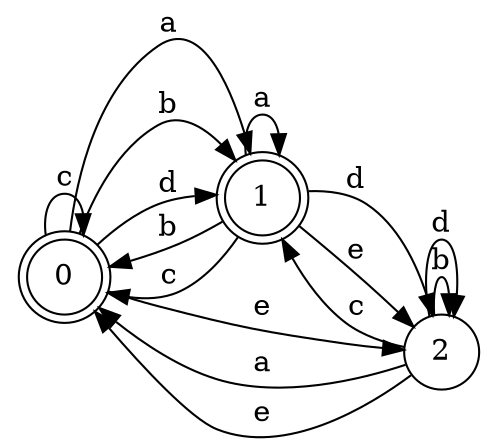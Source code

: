 digraph n3_9 {
__start0 [label="" shape="none"];

rankdir=LR;
size="8,5";

s0 [style="rounded,filled", color="black", fillcolor="white" shape="doublecircle", label="0"];
s1 [style="rounded,filled", color="black", fillcolor="white" shape="doublecircle", label="1"];
s2 [style="filled", color="black", fillcolor="white" shape="circle", label="2"];
s0 -> s1 [label="a"];
s0 -> s1 [label="b"];
s0 -> s0 [label="c"];
s0 -> s1 [label="d"];
s0 -> s2 [label="e"];
s1 -> s1 [label="a"];
s1 -> s0 [label="b"];
s1 -> s0 [label="c"];
s1 -> s2 [label="d"];
s1 -> s2 [label="e"];
s2 -> s0 [label="a"];
s2 -> s2 [label="b"];
s2 -> s1 [label="c"];
s2 -> s2 [label="d"];
s2 -> s0 [label="e"];

}